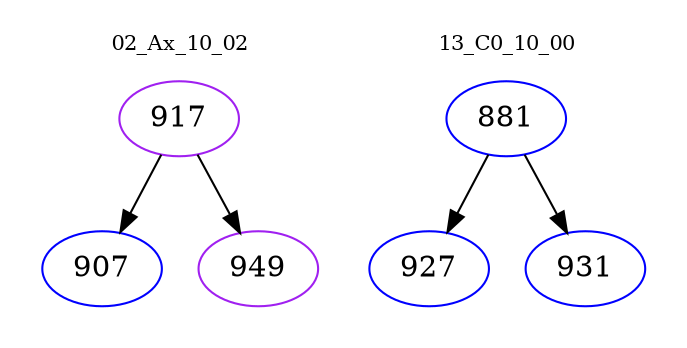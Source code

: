digraph{
subgraph cluster_0 {
color = white
label = "02_Ax_10_02";
fontsize=10;
T0_917 [label="917", color="purple"]
T0_917 -> T0_907 [color="black"]
T0_907 [label="907", color="blue"]
T0_917 -> T0_949 [color="black"]
T0_949 [label="949", color="purple"]
}
subgraph cluster_1 {
color = white
label = "13_C0_10_00";
fontsize=10;
T1_881 [label="881", color="blue"]
T1_881 -> T1_927 [color="black"]
T1_927 [label="927", color="blue"]
T1_881 -> T1_931 [color="black"]
T1_931 [label="931", color="blue"]
}
}

